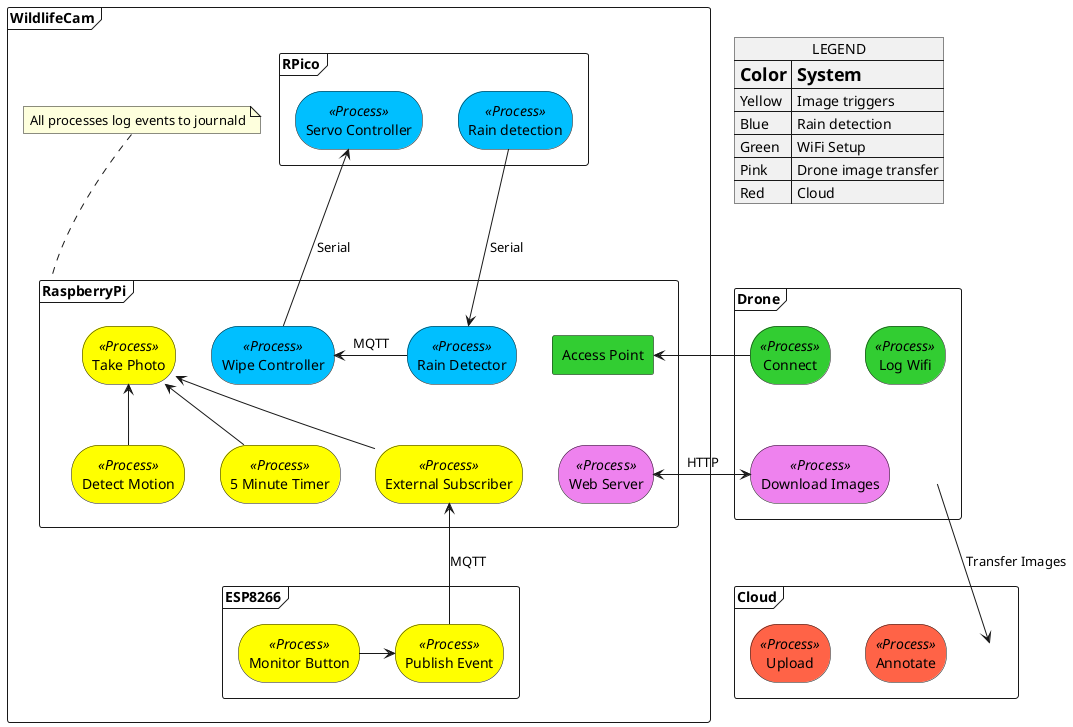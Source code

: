 @startuml Overview_with_colors

skinparam rectangle {
    roundCorner<<Process>> 54
}

frame WildlifeCam {

  frame RaspberryPi {
    rectangle "Take Photo" <<Process>> as rpiPhoto #yellow
    rectangle "5 Minute Timer" <<Process>> as rpiTime #yellow
    rectangle "Detect Motion" <<Process>> as rpiMotion #yellow
    rectangle "External Subscriber" <<Process>> as rpiExternal #yellow
    rectangle "Rain Detector" <<Process>> as rpiRain #deepskyblue
    rectangle "Wipe Controller" <<Process>> as rpiWipe #deepskyblue
    rectangle "Access Point" as rpiAcc #limegreen
    rectangle "Web Server" <<Process>> as rpiWeb #violet
  }
  note top of RaspberryPi: All processes log events to journald
  
  frame ESP8266 {
    rectangle "Monitor Button" <<Process>> as espTrig #yellow
    rectangle "Publish Event" <<Process>> as espPublish #yellow
  }
  
  frame RPico {
    rectangle "Rain detection" <<Process>> as pcDetect #deepskyblue
    rectangle "Servo Controller" <<Process>> as pcWipe #deepskyblue
  }

}

frame Drone {
  label " " as droneLabel
  rectangle "Connect" <<Process>> as dConnect #limegreen
  rectangle "Download Images" <<Process>> as dSync #violet
  rectangle "Log Wifi" <<Process>> as dLogWifi #limegreen
}

frame Cloud {
  label " " as cloudLabel
  rectangle "Annotate" <<Process>> as cAnn #tomato
  rectangle "Upload" <<Process>> as cUp #tomato
}

json LEGEND {
  "<size:18>**Color**": "<size:18>**System**",
  "Yellow": "Image triggers",
  "Blue": "Rain detection",
  "Green": "WiFi Setup",
  "Pink": "Drone image transfer",
  "Red": "Cloud"
}


pcDetect -d-> rpiRain : Serial
rpiRain -> rpiWipe : MQTT
rpiWipe -u-> pcWipe : Serial

rpiTime -u-> rpiPhoto
rpiMotion -u-> rpiPhoto
rpiExternal -u-> rpiPhoto

espTrig -> espPublish
espPublish -u-> rpiExternal : MQTT

dConnect -> rpiAcc
dSync <-> rpiWeb : HTTP

droneLabel -d-> cloudLabel : "Transfer Images"

'placement stuff'

rpiMotion -[hidden]right-> rpiExternal
rpiTime -[hidden]right-> rpiExternal

rpiWeb -[hidden]r-> rpiTime
rpiAcc -[hidden]d-> rpiWeb
dSync -[hidden]u-> dConnect

rpiAcc -[hidden]l-> rpiRain
rpiAcc -[hidden]l-> rpiWipe
rpiAcc -[hidden]l-> rpiPhoto

cloudLabel -[hidden]l-> cAnn
droneLabel -[hidden]u-> dLogWifi
droneLabel -[hidden]l-> dSync


@enduml

